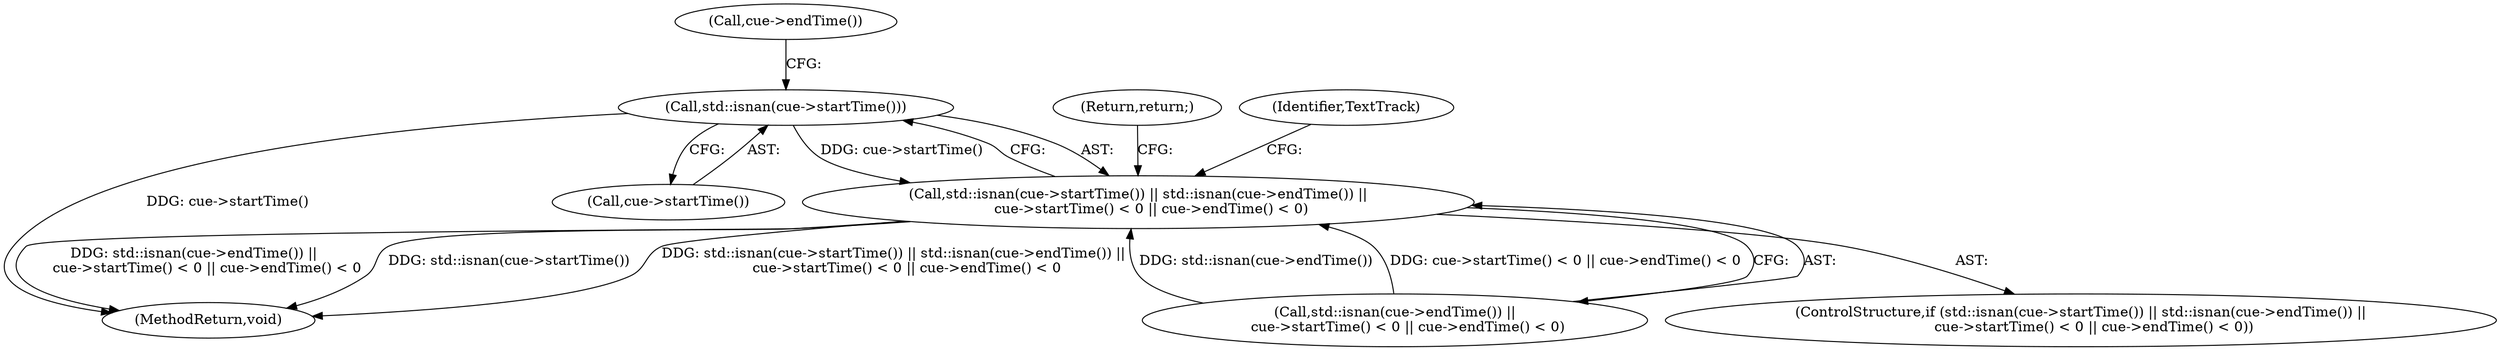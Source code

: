 digraph "1_Chrome_53f1c0f95e568d4b6b184904f98cfde2833c603c_0@del" {
"1000107" [label="(Call,std::isnan(cue->startTime()))"];
"1000106" [label="(Call,std::isnan(cue->startTime()) || std::isnan(cue->endTime()) ||\n      cue->startTime() < 0 || cue->endTime() < 0)"];
"1000106" [label="(Call,std::isnan(cue->startTime()) || std::isnan(cue->endTime()) ||\n      cue->startTime() < 0 || cue->endTime() < 0)"];
"1000107" [label="(Call,std::isnan(cue->startTime()))"];
"1000105" [label="(ControlStructure,if (std::isnan(cue->startTime()) || std::isnan(cue->endTime()) ||\n      cue->startTime() < 0 || cue->endTime() < 0))"];
"1000142" [label="(MethodReturn,void)"];
"1000123" [label="(Identifier,TextTrack)"];
"1000111" [label="(Call,cue->endTime())"];
"1000109" [label="(Call,std::isnan(cue->endTime()) ||\n      cue->startTime() < 0 || cue->endTime() < 0)"];
"1000119" [label="(Return,return;)"];
"1000108" [label="(Call,cue->startTime())"];
"1000107" -> "1000106"  [label="AST: "];
"1000107" -> "1000108"  [label="CFG: "];
"1000108" -> "1000107"  [label="AST: "];
"1000111" -> "1000107"  [label="CFG: "];
"1000106" -> "1000107"  [label="CFG: "];
"1000107" -> "1000142"  [label="DDG: cue->startTime()"];
"1000107" -> "1000106"  [label="DDG: cue->startTime()"];
"1000106" -> "1000105"  [label="AST: "];
"1000106" -> "1000109"  [label="CFG: "];
"1000109" -> "1000106"  [label="AST: "];
"1000119" -> "1000106"  [label="CFG: "];
"1000123" -> "1000106"  [label="CFG: "];
"1000106" -> "1000142"  [label="DDG: std::isnan(cue->startTime())"];
"1000106" -> "1000142"  [label="DDG: std::isnan(cue->startTime()) || std::isnan(cue->endTime()) ||\n      cue->startTime() < 0 || cue->endTime() < 0"];
"1000106" -> "1000142"  [label="DDG: std::isnan(cue->endTime()) ||\n      cue->startTime() < 0 || cue->endTime() < 0"];
"1000109" -> "1000106"  [label="DDG: std::isnan(cue->endTime())"];
"1000109" -> "1000106"  [label="DDG: cue->startTime() < 0 || cue->endTime() < 0"];
}
